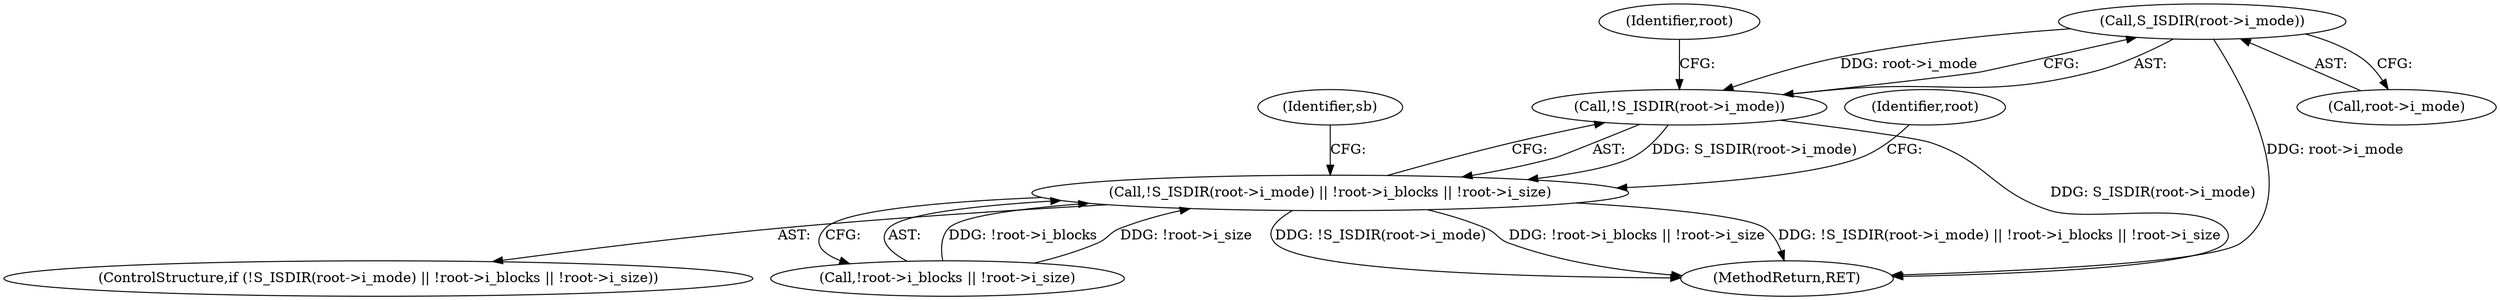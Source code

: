 digraph "0_linux_744692dc059845b2a3022119871846e74d4f6e11_16@pointer" {
"1001673" [label="(Call,S_ISDIR(root->i_mode))"];
"1001672" [label="(Call,!S_ISDIR(root->i_mode))"];
"1001671" [label="(Call,!S_ISDIR(root->i_mode) || !root->i_blocks || !root->i_size)"];
"1001696" [label="(Identifier,sb)"];
"1001680" [label="(Identifier,root)"];
"1001673" [label="(Call,S_ISDIR(root->i_mode))"];
"1001672" [label="(Call,!S_ISDIR(root->i_mode))"];
"1001688" [label="(Identifier,root)"];
"1001671" [label="(Call,!S_ISDIR(root->i_mode) || !root->i_blocks || !root->i_size)"];
"1001674" [label="(Call,root->i_mode)"];
"1001677" [label="(Call,!root->i_blocks || !root->i_size)"];
"1001670" [label="(ControlStructure,if (!S_ISDIR(root->i_mode) || !root->i_blocks || !root->i_size))"];
"1002129" [label="(MethodReturn,RET)"];
"1001673" -> "1001672"  [label="AST: "];
"1001673" -> "1001674"  [label="CFG: "];
"1001674" -> "1001673"  [label="AST: "];
"1001672" -> "1001673"  [label="CFG: "];
"1001673" -> "1002129"  [label="DDG: root->i_mode"];
"1001673" -> "1001672"  [label="DDG: root->i_mode"];
"1001672" -> "1001671"  [label="AST: "];
"1001680" -> "1001672"  [label="CFG: "];
"1001671" -> "1001672"  [label="CFG: "];
"1001672" -> "1002129"  [label="DDG: S_ISDIR(root->i_mode)"];
"1001672" -> "1001671"  [label="DDG: S_ISDIR(root->i_mode)"];
"1001671" -> "1001670"  [label="AST: "];
"1001671" -> "1001677"  [label="CFG: "];
"1001677" -> "1001671"  [label="AST: "];
"1001688" -> "1001671"  [label="CFG: "];
"1001696" -> "1001671"  [label="CFG: "];
"1001671" -> "1002129"  [label="DDG: !S_ISDIR(root->i_mode)"];
"1001671" -> "1002129"  [label="DDG: !root->i_blocks || !root->i_size"];
"1001671" -> "1002129"  [label="DDG: !S_ISDIR(root->i_mode) || !root->i_blocks || !root->i_size"];
"1001677" -> "1001671"  [label="DDG: !root->i_blocks"];
"1001677" -> "1001671"  [label="DDG: !root->i_size"];
}
